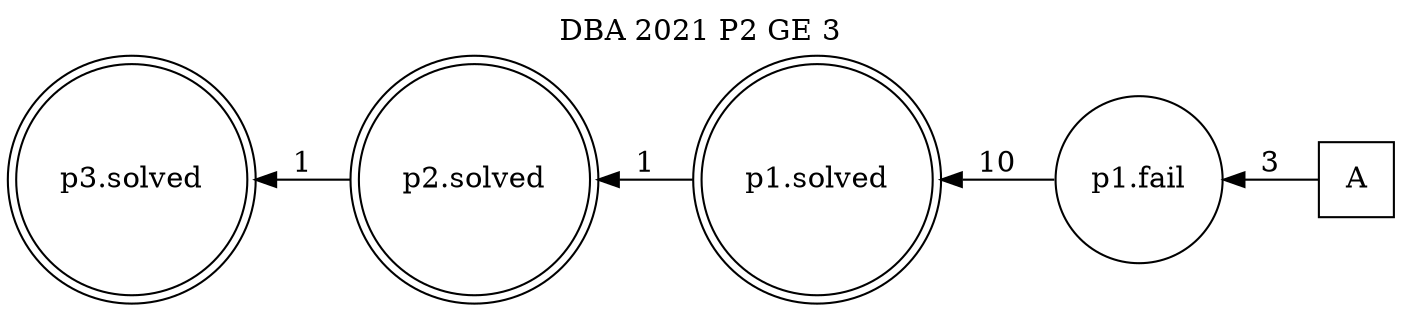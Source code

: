 digraph DBA_2021_P2_GE_3_GOOD {
labelloc="tl"
label= " DBA 2021 P2 GE 3 "
rankdir="RL";
graph [ size=" 10 , 10 !"]

"A" [shape="square" label="A"]
"p1.fail" [shape="circle" label="p1.fail"]
"p1.solved" [shape="doublecircle" label="p1.solved"]
"p2.solved" [shape="doublecircle" label="p2.solved"]
"p3.solved" [shape="doublecircle" label="p3.solved"]
"A" -> "p1.fail" [ label=3]
"p1.fail" -> "p1.solved" [ label=10]
"p1.solved" -> "p2.solved" [ label=1]
"p2.solved" -> "p3.solved" [ label=1]
}
